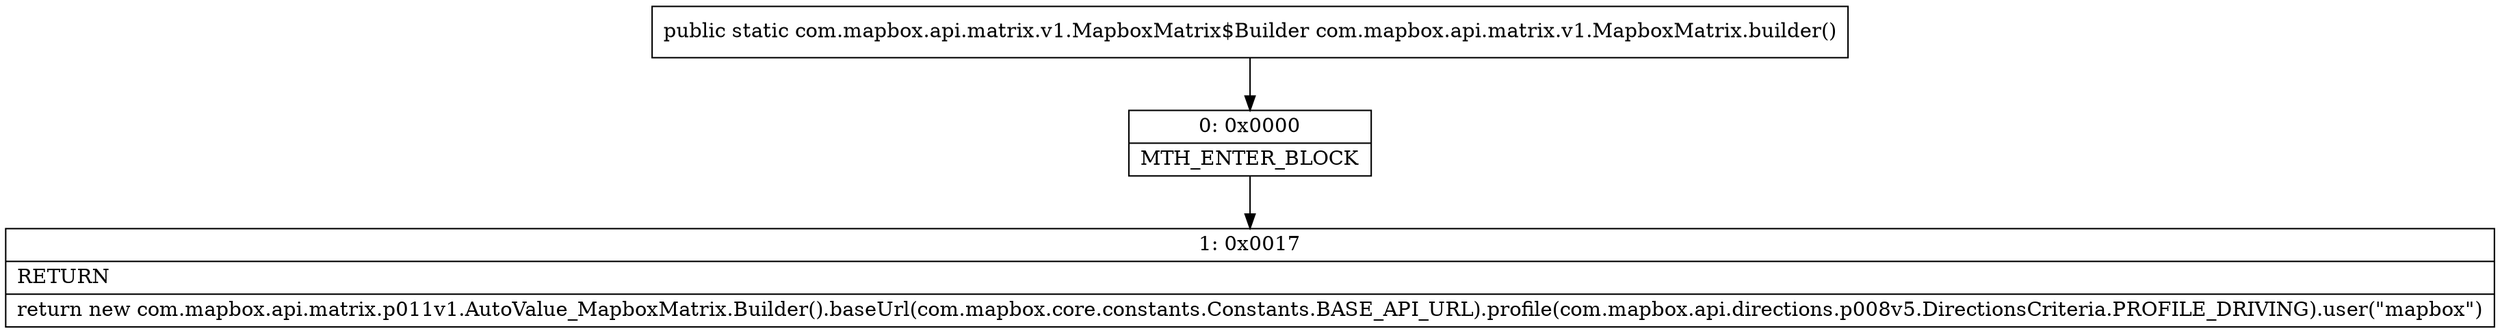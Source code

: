digraph "CFG forcom.mapbox.api.matrix.v1.MapboxMatrix.builder()Lcom\/mapbox\/api\/matrix\/v1\/MapboxMatrix$Builder;" {
Node_0 [shape=record,label="{0\:\ 0x0000|MTH_ENTER_BLOCK\l}"];
Node_1 [shape=record,label="{1\:\ 0x0017|RETURN\l|return new com.mapbox.api.matrix.p011v1.AutoValue_MapboxMatrix.Builder().baseUrl(com.mapbox.core.constants.Constants.BASE_API_URL).profile(com.mapbox.api.directions.p008v5.DirectionsCriteria.PROFILE_DRIVING).user(\"mapbox\")\l}"];
MethodNode[shape=record,label="{public static com.mapbox.api.matrix.v1.MapboxMatrix$Builder com.mapbox.api.matrix.v1.MapboxMatrix.builder() }"];
MethodNode -> Node_0;
Node_0 -> Node_1;
}

